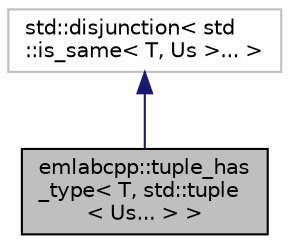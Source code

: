 digraph "emlabcpp::tuple_has_type&lt; T, std::tuple&lt; Us... &gt; &gt;"
{
 // LATEX_PDF_SIZE
  edge [fontname="Helvetica",fontsize="10",labelfontname="Helvetica",labelfontsize="10"];
  node [fontname="Helvetica",fontsize="10",shape=record];
  Node1 [label="emlabcpp::tuple_has\l_type\< T, std::tuple\l\< Us... \> \>",height=0.2,width=0.4,color="black", fillcolor="grey75", style="filled", fontcolor="black",tooltip=" "];
  Node2 -> Node1 [dir="back",color="midnightblue",fontsize="10",style="solid",fontname="Helvetica"];
  Node2 [label="std::disjunction\< std\l::is_same\< T, Us \>... \>",height=0.2,width=0.4,color="grey75", fillcolor="white", style="filled",tooltip=" "];
}
